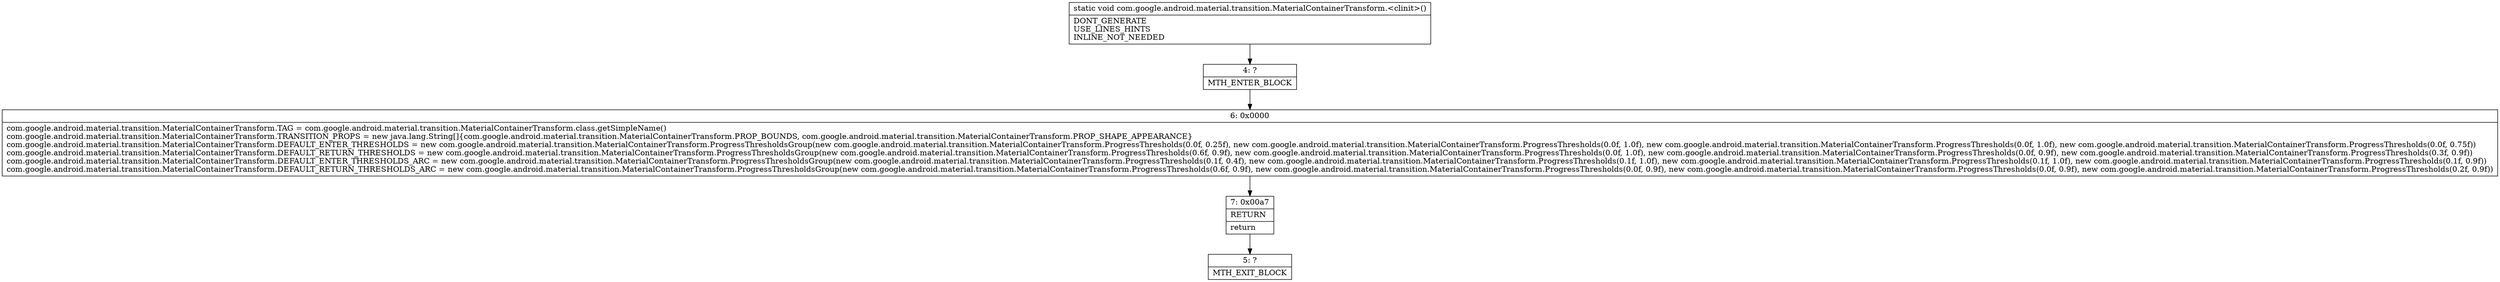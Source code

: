 digraph "CFG forcom.google.android.material.transition.MaterialContainerTransform.\<clinit\>()V" {
Node_4 [shape=record,label="{4\:\ ?|MTH_ENTER_BLOCK\l}"];
Node_6 [shape=record,label="{6\:\ 0x0000|com.google.android.material.transition.MaterialContainerTransform.TAG = com.google.android.material.transition.MaterialContainerTransform.class.getSimpleName()\lcom.google.android.material.transition.MaterialContainerTransform.TRANSITION_PROPS = new java.lang.String[]\{com.google.android.material.transition.MaterialContainerTransform.PROP_BOUNDS, com.google.android.material.transition.MaterialContainerTransform.PROP_SHAPE_APPEARANCE\}\lcom.google.android.material.transition.MaterialContainerTransform.DEFAULT_ENTER_THRESHOLDS = new com.google.android.material.transition.MaterialContainerTransform.ProgressThresholdsGroup(new com.google.android.material.transition.MaterialContainerTransform.ProgressThresholds(0.0f, 0.25f), new com.google.android.material.transition.MaterialContainerTransform.ProgressThresholds(0.0f, 1.0f), new com.google.android.material.transition.MaterialContainerTransform.ProgressThresholds(0.0f, 1.0f), new com.google.android.material.transition.MaterialContainerTransform.ProgressThresholds(0.0f, 0.75f))\lcom.google.android.material.transition.MaterialContainerTransform.DEFAULT_RETURN_THRESHOLDS = new com.google.android.material.transition.MaterialContainerTransform.ProgressThresholdsGroup(new com.google.android.material.transition.MaterialContainerTransform.ProgressThresholds(0.6f, 0.9f), new com.google.android.material.transition.MaterialContainerTransform.ProgressThresholds(0.0f, 1.0f), new com.google.android.material.transition.MaterialContainerTransform.ProgressThresholds(0.0f, 0.9f), new com.google.android.material.transition.MaterialContainerTransform.ProgressThresholds(0.3f, 0.9f))\lcom.google.android.material.transition.MaterialContainerTransform.DEFAULT_ENTER_THRESHOLDS_ARC = new com.google.android.material.transition.MaterialContainerTransform.ProgressThresholdsGroup(new com.google.android.material.transition.MaterialContainerTransform.ProgressThresholds(0.1f, 0.4f), new com.google.android.material.transition.MaterialContainerTransform.ProgressThresholds(0.1f, 1.0f), new com.google.android.material.transition.MaterialContainerTransform.ProgressThresholds(0.1f, 1.0f), new com.google.android.material.transition.MaterialContainerTransform.ProgressThresholds(0.1f, 0.9f))\lcom.google.android.material.transition.MaterialContainerTransform.DEFAULT_RETURN_THRESHOLDS_ARC = new com.google.android.material.transition.MaterialContainerTransform.ProgressThresholdsGroup(new com.google.android.material.transition.MaterialContainerTransform.ProgressThresholds(0.6f, 0.9f), new com.google.android.material.transition.MaterialContainerTransform.ProgressThresholds(0.0f, 0.9f), new com.google.android.material.transition.MaterialContainerTransform.ProgressThresholds(0.0f, 0.9f), new com.google.android.material.transition.MaterialContainerTransform.ProgressThresholds(0.2f, 0.9f))\l}"];
Node_7 [shape=record,label="{7\:\ 0x00a7|RETURN\l|return\l}"];
Node_5 [shape=record,label="{5\:\ ?|MTH_EXIT_BLOCK\l}"];
MethodNode[shape=record,label="{static void com.google.android.material.transition.MaterialContainerTransform.\<clinit\>()  | DONT_GENERATE\lUSE_LINES_HINTS\lINLINE_NOT_NEEDED\l}"];
MethodNode -> Node_4;Node_4 -> Node_6;
Node_6 -> Node_7;
Node_7 -> Node_5;
}

